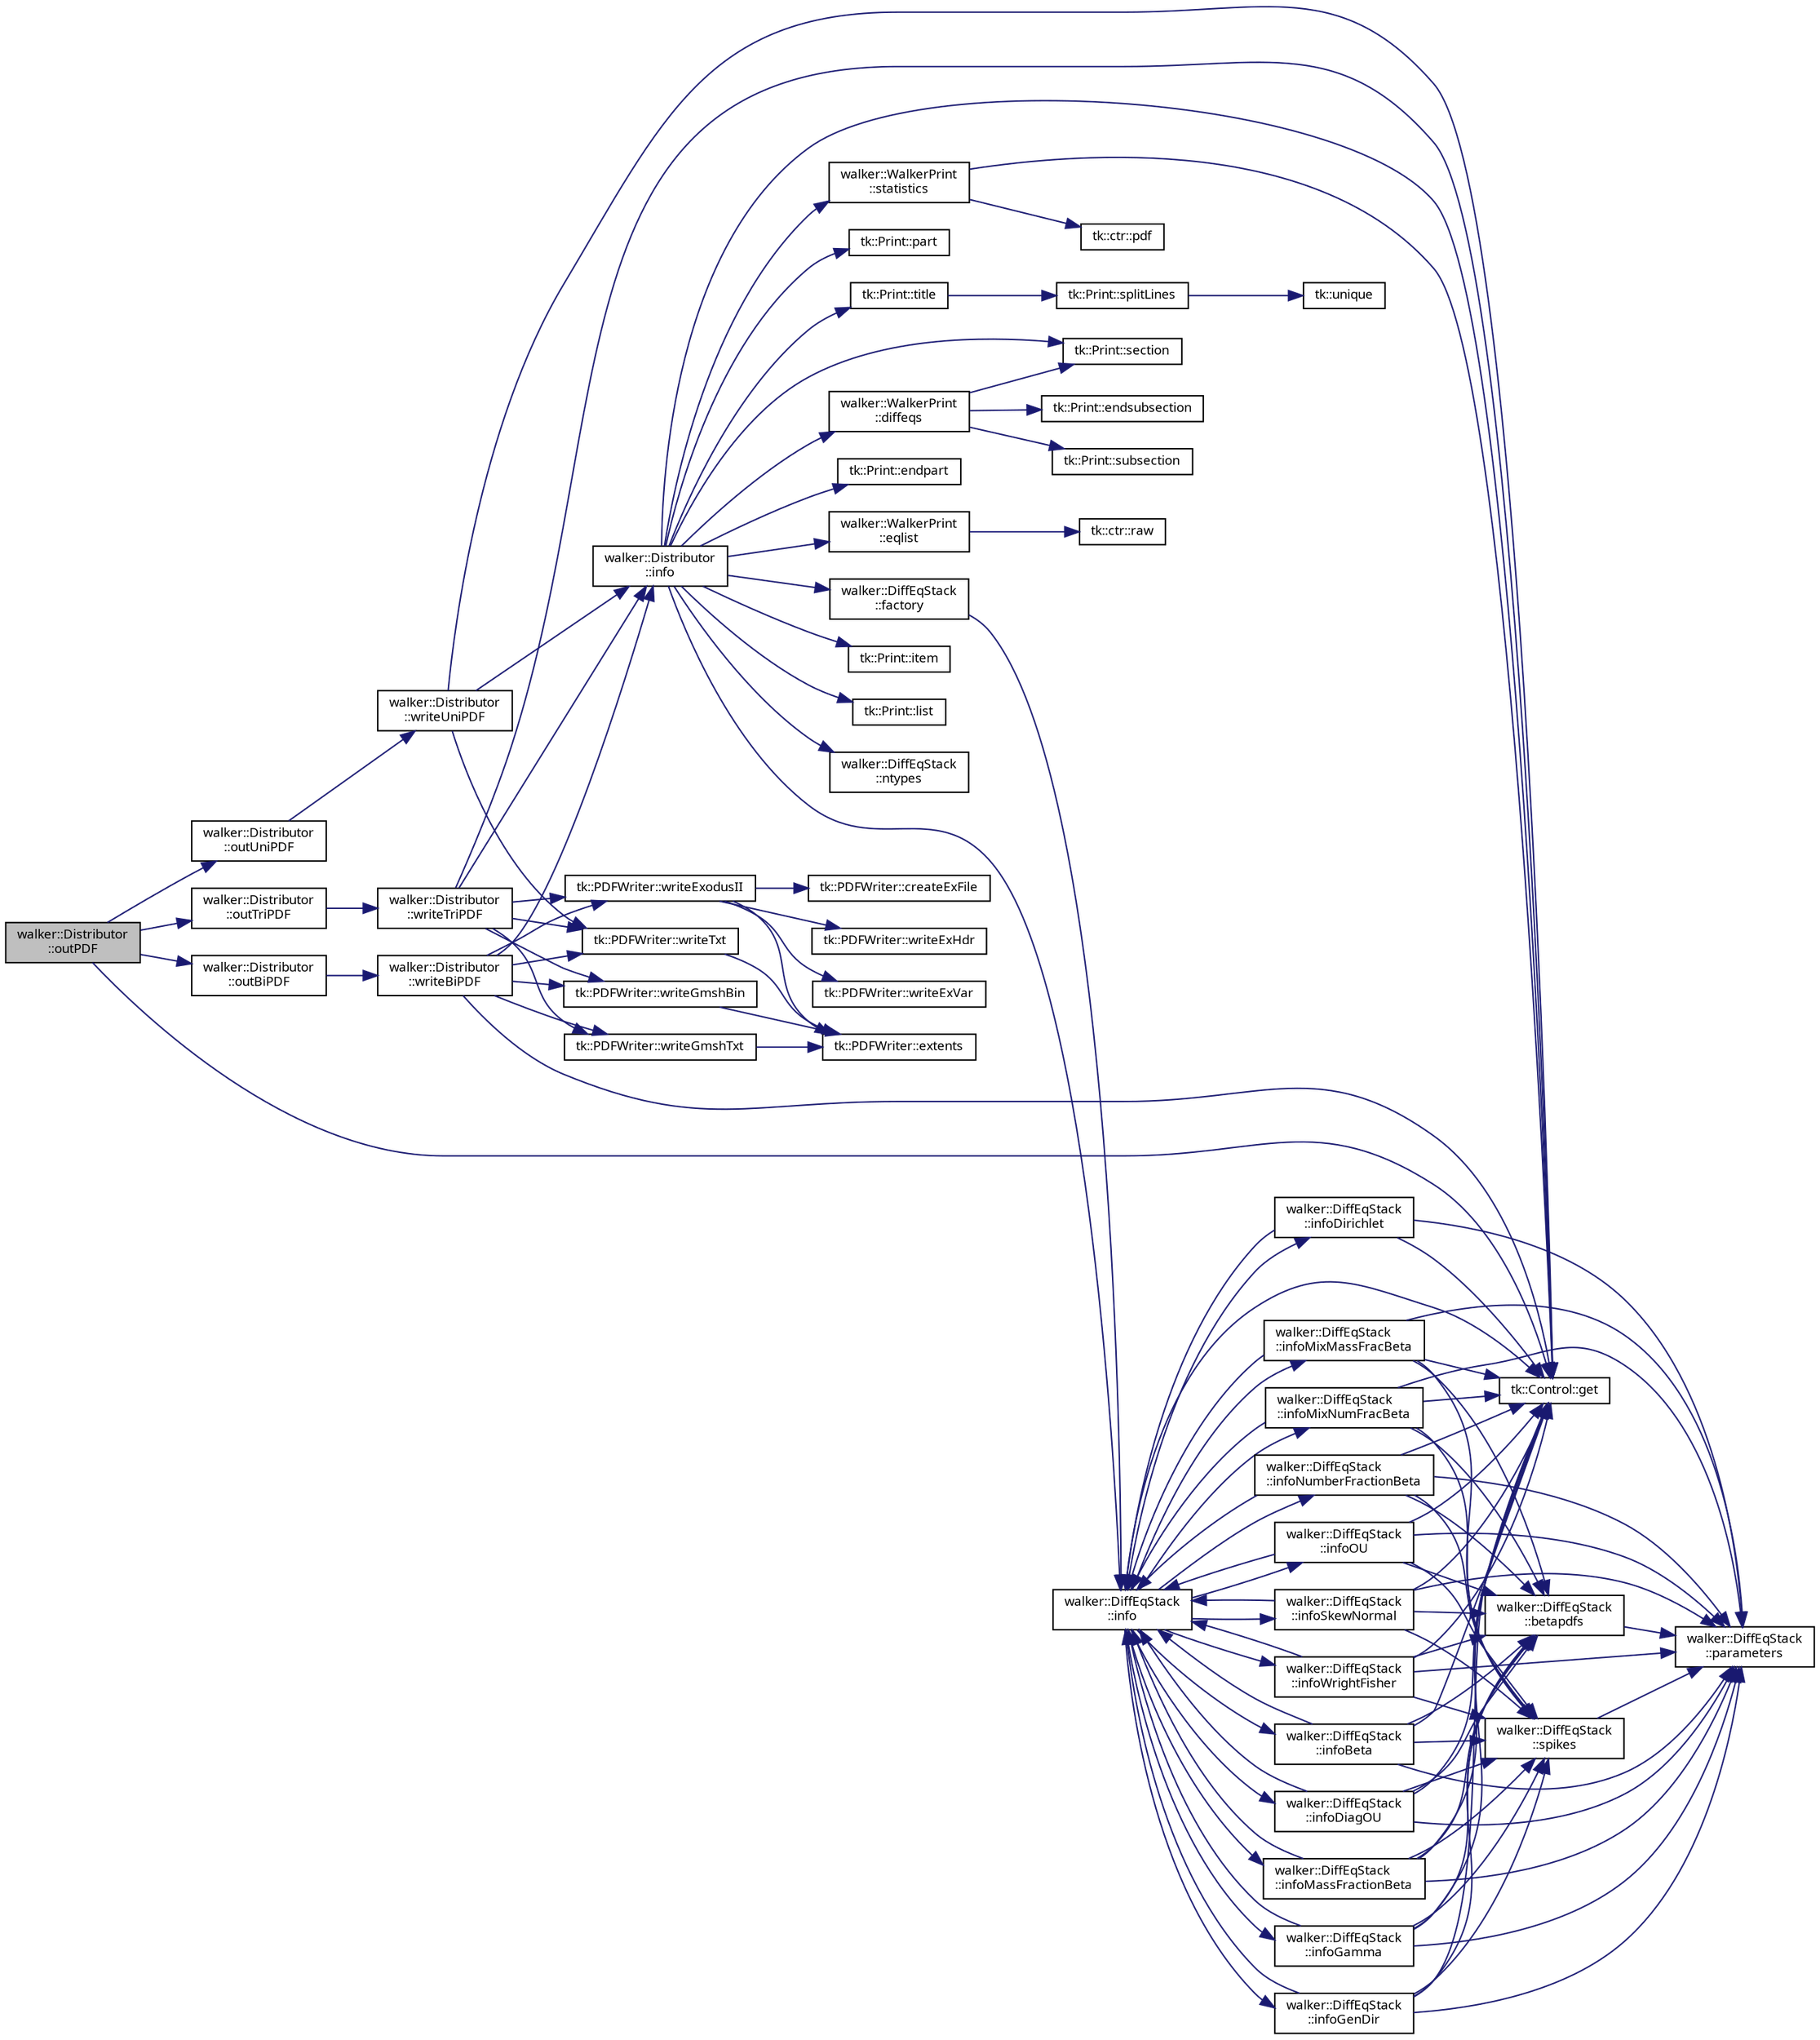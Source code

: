 digraph "walker::Distributor::outPDF"
{
 // INTERACTIVE_SVG=YES
  bgcolor="transparent";
  edge [fontname="sans-serif",fontsize="9",labelfontname="sans-serif",labelfontsize="9"];
  node [fontname="sans-serif",fontsize="9",shape=record];
  rankdir="LR";
  Node1 [label="walker::Distributor\l::outPDF",height=0.2,width=0.4,color="black", fillcolor="grey75", style="filled", fontcolor="black"];
  Node1 -> Node2 [color="midnightblue",fontsize="9",style="solid",fontname="sans-serif"];
  Node2 [label="tk::Control::get",height=0.2,width=0.4,color="black",URL="$classtk_1_1_control.html#a85c14acef1b9de96946fcf2ab7c08721",tooltip="Const-ref accessor to single element at 1st level. "];
  Node1 -> Node3 [color="midnightblue",fontsize="9",style="solid",fontname="sans-serif"];
  Node3 [label="walker::Distributor\l::outBiPDF",height=0.2,width=0.4,color="black",URL="$classwalker_1_1_distributor.html#a2b9669b6e6fa7eaab5c3f9ada3321cdd",tooltip="Output all requested bivariate PDFs to file(s) "];
  Node3 -> Node4 [color="midnightblue",fontsize="9",style="solid",fontname="sans-serif"];
  Node4 [label="walker::Distributor\l::writeBiPDF",height=0.2,width=0.4,color="black",URL="$classwalker_1_1_distributor.html#af2f852e0b52208f1cb8d45a94eab816c",tooltip="Write bivariate PDF to file. "];
  Node4 -> Node5 [color="midnightblue",fontsize="9",style="solid",fontname="sans-serif"];
  Node5 [label="walker::Distributor\l::info",height=0.2,width=0.4,color="black",URL="$classwalker_1_1_distributor.html#a1a69bada8d61915aa3d099ebf086126d",tooltip="Print information at startup. "];
  Node5 -> Node6 [color="midnightblue",fontsize="9",style="solid",fontname="sans-serif"];
  Node6 [label="walker::WalkerPrint\l::diffeqs",height=0.2,width=0.4,color="black",URL="$classwalker_1_1_walker_print.html#ae3e5fef7d58a6954e656780104f1221d",tooltip="Print configuration of a stack of differential equations. "];
  Node6 -> Node7 [color="midnightblue",fontsize="9",style="solid",fontname="sans-serif"];
  Node7 [label="tk::Print::section",height=0.2,width=0.4,color="black",URL="$classtk_1_1_print.html#a5a84d90bea597aaf9544cf21179852d0"];
  Node6 -> Node8 [color="midnightblue",fontsize="9",style="solid",fontname="sans-serif"];
  Node8 [label="tk::Print::subsection",height=0.2,width=0.4,color="black",URL="$classtk_1_1_print.html#a3773083fb6b924c38fb490a1998c58e5"];
  Node6 -> Node9 [color="midnightblue",fontsize="9",style="solid",fontname="sans-serif"];
  Node9 [label="tk::Print::endsubsection",height=0.2,width=0.4,color="black",URL="$classtk_1_1_print.html#ae4b58bc31ef42dbee41b47f2209ace96"];
  Node5 -> Node10 [color="midnightblue",fontsize="9",style="solid",fontname="sans-serif"];
  Node10 [label="tk::Print::endpart",height=0.2,width=0.4,color="black",URL="$classtk_1_1_print.html#aa695f3f76c8f7900138e61ce6ee7df1d"];
  Node5 -> Node11 [color="midnightblue",fontsize="9",style="solid",fontname="sans-serif"];
  Node11 [label="walker::WalkerPrint\l::eqlist",height=0.2,width=0.4,color="black",URL="$classwalker_1_1_walker_print.html#a31030f1113a0eb183d11a3ccee5efa69"];
  Node11 -> Node12 [color="midnightblue",fontsize="9",style="solid",fontname="sans-serif"];
  Node12 [label="tk::ctr::raw",height=0.2,width=0.4,color="black",URL="$namespacetk_1_1ctr.html#af176a3bacd8979ebdb32e7f4cf2c4324"];
  Node5 -> Node13 [color="midnightblue",fontsize="9",style="solid",fontname="sans-serif"];
  Node13 [label="walker::DiffEqStack\l::factory",height=0.2,width=0.4,color="black",URL="$classwalker_1_1_diff_eq_stack.html#a97297b2a1fca409a1d94078fdf91c122",tooltip="Constant accessor to differential equation factory. "];
  Node13 -> Node14 [color="midnightblue",fontsize="9",style="solid",fontname="sans-serif"];
  Node14 [label="walker::DiffEqStack\l::info",height=0.2,width=0.4,color="black",URL="$classwalker_1_1_diff_eq_stack.html#a9559315ca0c5a0c28cedd212a889f53c",tooltip="Return info on selected differential equations. "];
  Node14 -> Node2 [color="midnightblue",fontsize="9",style="solid",fontname="sans-serif"];
  Node14 -> Node15 [color="midnightblue",fontsize="9",style="solid",fontname="sans-serif"];
  Node15 [label="walker::DiffEqStack\l::infoBeta",height=0.2,width=0.4,color="black",URL="$classwalker_1_1_diff_eq_stack.html#a77e7bcaaa3bcf99582d4fa126944c5c5",tooltip="Get information on beta SDE. "];
  Node15 -> Node16 [color="midnightblue",fontsize="9",style="solid",fontname="sans-serif"];
  Node16 [label="walker::DiffEqStack\l::betapdfs",height=0.2,width=0.4,color="black",URL="$classwalker_1_1_diff_eq_stack.html#a32c5e784ecf315c4baa0709b0eb69b83",tooltip="Insert betapdf information (used to specify beta PDFs) into info vector. "];
  Node16 -> Node17 [color="midnightblue",fontsize="9",style="solid",fontname="sans-serif"];
  Node17 [label="walker::DiffEqStack\l::parameters",height=0.2,width=0.4,color="black",URL="$classwalker_1_1_diff_eq_stack.html#aa96cb9d2bfbbfb0b59d2ca11309524ad",tooltip="Convert and return values from vector as string. "];
  Node15 -> Node2 [color="midnightblue",fontsize="9",style="solid",fontname="sans-serif"];
  Node15 -> Node14 [color="midnightblue",fontsize="9",style="solid",fontname="sans-serif"];
  Node15 -> Node17 [color="midnightblue",fontsize="9",style="solid",fontname="sans-serif"];
  Node15 -> Node18 [color="midnightblue",fontsize="9",style="solid",fontname="sans-serif"];
  Node18 [label="walker::DiffEqStack\l::spikes",height=0.2,width=0.4,color="black",URL="$classwalker_1_1_diff_eq_stack.html#ab24098da325e9e4a4f3e47659b63259f",tooltip="Insert spike information (used to specify delta PDFs) into info vector. "];
  Node18 -> Node17 [color="midnightblue",fontsize="9",style="solid",fontname="sans-serif"];
  Node14 -> Node19 [color="midnightblue",fontsize="9",style="solid",fontname="sans-serif"];
  Node19 [label="walker::DiffEqStack\l::infoDiagOU",height=0.2,width=0.4,color="black",URL="$classwalker_1_1_diff_eq_stack.html#a774e7d00fd7b9f8ceca03a9e1a140e41",tooltip="Get information on diagonal Ornstein_Uhlenbeck SDE. "];
  Node19 -> Node16 [color="midnightblue",fontsize="9",style="solid",fontname="sans-serif"];
  Node19 -> Node2 [color="midnightblue",fontsize="9",style="solid",fontname="sans-serif"];
  Node19 -> Node14 [color="midnightblue",fontsize="9",style="solid",fontname="sans-serif"];
  Node19 -> Node17 [color="midnightblue",fontsize="9",style="solid",fontname="sans-serif"];
  Node19 -> Node18 [color="midnightblue",fontsize="9",style="solid",fontname="sans-serif"];
  Node14 -> Node20 [color="midnightblue",fontsize="9",style="solid",fontname="sans-serif"];
  Node20 [label="walker::DiffEqStack\l::infoDirichlet",height=0.2,width=0.4,color="black",URL="$classwalker_1_1_diff_eq_stack.html#a615b8f3217350e693a20c6ba22893340",tooltip="Get information on the Dirichlet SDE. "];
  Node20 -> Node2 [color="midnightblue",fontsize="9",style="solid",fontname="sans-serif"];
  Node20 -> Node14 [color="midnightblue",fontsize="9",style="solid",fontname="sans-serif"];
  Node20 -> Node17 [color="midnightblue",fontsize="9",style="solid",fontname="sans-serif"];
  Node14 -> Node21 [color="midnightblue",fontsize="9",style="solid",fontname="sans-serif"];
  Node21 [label="walker::DiffEqStack\l::infoGamma",height=0.2,width=0.4,color="black",URL="$classwalker_1_1_diff_eq_stack.html#a728d490ad948b446c58522fe0089b84f",tooltip="Get information on Gamma SDE. "];
  Node21 -> Node16 [color="midnightblue",fontsize="9",style="solid",fontname="sans-serif"];
  Node21 -> Node2 [color="midnightblue",fontsize="9",style="solid",fontname="sans-serif"];
  Node21 -> Node14 [color="midnightblue",fontsize="9",style="solid",fontname="sans-serif"];
  Node21 -> Node17 [color="midnightblue",fontsize="9",style="solid",fontname="sans-serif"];
  Node21 -> Node18 [color="midnightblue",fontsize="9",style="solid",fontname="sans-serif"];
  Node14 -> Node22 [color="midnightblue",fontsize="9",style="solid",fontname="sans-serif"];
  Node22 [label="walker::DiffEqStack\l::infoGenDir",height=0.2,width=0.4,color="black",URL="$classwalker_1_1_diff_eq_stack.html#a0d0f0bcdbc080619fbdc4767ad7deb3d",tooltip="Get information on Lochner&#39;s generalized Dirichlet SDE. "];
  Node22 -> Node16 [color="midnightblue",fontsize="9",style="solid",fontname="sans-serif"];
  Node22 -> Node2 [color="midnightblue",fontsize="9",style="solid",fontname="sans-serif"];
  Node22 -> Node14 [color="midnightblue",fontsize="9",style="solid",fontname="sans-serif"];
  Node22 -> Node17 [color="midnightblue",fontsize="9",style="solid",fontname="sans-serif"];
  Node22 -> Node18 [color="midnightblue",fontsize="9",style="solid",fontname="sans-serif"];
  Node14 -> Node23 [color="midnightblue",fontsize="9",style="solid",fontname="sans-serif"];
  Node23 [label="walker::DiffEqStack\l::infoMassFractionBeta",height=0.2,width=0.4,color="black",URL="$classwalker_1_1_diff_eq_stack.html#ade0c68dde82eea30411e2aae98f1b4fa",tooltip="Get information on mass-fraction beta SDE. "];
  Node23 -> Node16 [color="midnightblue",fontsize="9",style="solid",fontname="sans-serif"];
  Node23 -> Node2 [color="midnightblue",fontsize="9",style="solid",fontname="sans-serif"];
  Node23 -> Node14 [color="midnightblue",fontsize="9",style="solid",fontname="sans-serif"];
  Node23 -> Node17 [color="midnightblue",fontsize="9",style="solid",fontname="sans-serif"];
  Node23 -> Node18 [color="midnightblue",fontsize="9",style="solid",fontname="sans-serif"];
  Node14 -> Node24 [color="midnightblue",fontsize="9",style="solid",fontname="sans-serif"];
  Node24 [label="walker::DiffEqStack\l::infoMixMassFracBeta",height=0.2,width=0.4,color="black",URL="$classwalker_1_1_diff_eq_stack.html#acee9d2315e8fc705db3de468d9a6dd13",tooltip="Get information on mix mass-fraction beta SDE. "];
  Node24 -> Node16 [color="midnightblue",fontsize="9",style="solid",fontname="sans-serif"];
  Node24 -> Node2 [color="midnightblue",fontsize="9",style="solid",fontname="sans-serif"];
  Node24 -> Node14 [color="midnightblue",fontsize="9",style="solid",fontname="sans-serif"];
  Node24 -> Node17 [color="midnightblue",fontsize="9",style="solid",fontname="sans-serif"];
  Node24 -> Node18 [color="midnightblue",fontsize="9",style="solid",fontname="sans-serif"];
  Node14 -> Node25 [color="midnightblue",fontsize="9",style="solid",fontname="sans-serif"];
  Node25 [label="walker::DiffEqStack\l::infoMixNumFracBeta",height=0.2,width=0.4,color="black",URL="$classwalker_1_1_diff_eq_stack.html#a2732549f79dd2b18ba932003b99849b7",tooltip="Get information on mix number-fraction beta SDE. "];
  Node25 -> Node16 [color="midnightblue",fontsize="9",style="solid",fontname="sans-serif"];
  Node25 -> Node2 [color="midnightblue",fontsize="9",style="solid",fontname="sans-serif"];
  Node25 -> Node14 [color="midnightblue",fontsize="9",style="solid",fontname="sans-serif"];
  Node25 -> Node17 [color="midnightblue",fontsize="9",style="solid",fontname="sans-serif"];
  Node25 -> Node18 [color="midnightblue",fontsize="9",style="solid",fontname="sans-serif"];
  Node14 -> Node26 [color="midnightblue",fontsize="9",style="solid",fontname="sans-serif"];
  Node26 [label="walker::DiffEqStack\l::infoNumberFractionBeta",height=0.2,width=0.4,color="black",URL="$classwalker_1_1_diff_eq_stack.html#a56bf1686406061b4aa231f9ffe205c87",tooltip="Get information on number-fraction beta SDE. "];
  Node26 -> Node16 [color="midnightblue",fontsize="9",style="solid",fontname="sans-serif"];
  Node26 -> Node2 [color="midnightblue",fontsize="9",style="solid",fontname="sans-serif"];
  Node26 -> Node14 [color="midnightblue",fontsize="9",style="solid",fontname="sans-serif"];
  Node26 -> Node17 [color="midnightblue",fontsize="9",style="solid",fontname="sans-serif"];
  Node26 -> Node18 [color="midnightblue",fontsize="9",style="solid",fontname="sans-serif"];
  Node14 -> Node27 [color="midnightblue",fontsize="9",style="solid",fontname="sans-serif"];
  Node27 [label="walker::DiffEqStack\l::infoOU",height=0.2,width=0.4,color="black",URL="$classwalker_1_1_diff_eq_stack.html#ad1965c2fc4327c8c12cd15eb9a473205",tooltip="Get information on Ornstein_Uhlenbeck SDE. "];
  Node27 -> Node16 [color="midnightblue",fontsize="9",style="solid",fontname="sans-serif"];
  Node27 -> Node2 [color="midnightblue",fontsize="9",style="solid",fontname="sans-serif"];
  Node27 -> Node14 [color="midnightblue",fontsize="9",style="solid",fontname="sans-serif"];
  Node27 -> Node17 [color="midnightblue",fontsize="9",style="solid",fontname="sans-serif"];
  Node27 -> Node18 [color="midnightblue",fontsize="9",style="solid",fontname="sans-serif"];
  Node14 -> Node28 [color="midnightblue",fontsize="9",style="solid",fontname="sans-serif"];
  Node28 [label="walker::DiffEqStack\l::infoSkewNormal",height=0.2,width=0.4,color="black",URL="$classwalker_1_1_diff_eq_stack.html#ae36184e00772bdccf779e8d242f00f1d",tooltip="Get information on skew-normal SDE. "];
  Node28 -> Node16 [color="midnightblue",fontsize="9",style="solid",fontname="sans-serif"];
  Node28 -> Node2 [color="midnightblue",fontsize="9",style="solid",fontname="sans-serif"];
  Node28 -> Node14 [color="midnightblue",fontsize="9",style="solid",fontname="sans-serif"];
  Node28 -> Node17 [color="midnightblue",fontsize="9",style="solid",fontname="sans-serif"];
  Node28 -> Node18 [color="midnightblue",fontsize="9",style="solid",fontname="sans-serif"];
  Node14 -> Node29 [color="midnightblue",fontsize="9",style="solid",fontname="sans-serif"];
  Node29 [label="walker::DiffEqStack\l::infoWrightFisher",height=0.2,width=0.4,color="black",URL="$classwalker_1_1_diff_eq_stack.html#a4564751c0c8230f1ef6a4fab58d87689",tooltip="Get information on Wright-Fisher SDE. "];
  Node29 -> Node16 [color="midnightblue",fontsize="9",style="solid",fontname="sans-serif"];
  Node29 -> Node2 [color="midnightblue",fontsize="9",style="solid",fontname="sans-serif"];
  Node29 -> Node14 [color="midnightblue",fontsize="9",style="solid",fontname="sans-serif"];
  Node29 -> Node17 [color="midnightblue",fontsize="9",style="solid",fontname="sans-serif"];
  Node29 -> Node18 [color="midnightblue",fontsize="9",style="solid",fontname="sans-serif"];
  Node5 -> Node2 [color="midnightblue",fontsize="9",style="solid",fontname="sans-serif"];
  Node5 -> Node14 [color="midnightblue",fontsize="9",style="solid",fontname="sans-serif"];
  Node5 -> Node30 [color="midnightblue",fontsize="9",style="solid",fontname="sans-serif"];
  Node30 [label="tk::Print::item",height=0.2,width=0.4,color="black",URL="$classtk_1_1_print.html#a74b13fb10ac8f28340e1ea91707de612"];
  Node5 -> Node31 [color="midnightblue",fontsize="9",style="solid",fontname="sans-serif"];
  Node31 [label="tk::Print::list",height=0.2,width=0.4,color="black",URL="$classtk_1_1_print.html#a43a25626603b913fc34a18c4027f018c"];
  Node5 -> Node32 [color="midnightblue",fontsize="9",style="solid",fontname="sans-serif"];
  Node32 [label="walker::DiffEqStack\l::ntypes",height=0.2,width=0.4,color="black",URL="$classwalker_1_1_diff_eq_stack.html#a8719b45418a9ca4d24d989e7276f6eab",tooltip="Return number of unique equation types registered. "];
  Node5 -> Node33 [color="midnightblue",fontsize="9",style="solid",fontname="sans-serif"];
  Node33 [label="tk::Print::part",height=0.2,width=0.4,color="black",URL="$classtk_1_1_print.html#a2e0e6ce01453e8080bcdce1837785ef3"];
  Node5 -> Node7 [color="midnightblue",fontsize="9",style="solid",fontname="sans-serif"];
  Node5 -> Node34 [color="midnightblue",fontsize="9",style="solid",fontname="sans-serif"];
  Node34 [label="walker::WalkerPrint\l::statistics",height=0.2,width=0.4,color="black",URL="$classwalker_1_1_walker_print.html#a3fb7ccb32393153da430fc4dd7240083",tooltip="Print statistics and PDFs. "];
  Node34 -> Node2 [color="midnightblue",fontsize="9",style="solid",fontname="sans-serif"];
  Node34 -> Node35 [color="midnightblue",fontsize="9",style="solid",fontname="sans-serif"];
  Node35 [label="tk::ctr::pdf",height=0.2,width=0.4,color="black",URL="$namespacetk_1_1ctr.html#a1ae4f5b7ac9b69c29ce96ee87042e499",tooltip="Function for writing PDF sample space variables to output streams. "];
  Node5 -> Node36 [color="midnightblue",fontsize="9",style="solid",fontname="sans-serif"];
  Node36 [label="tk::Print::title",height=0.2,width=0.4,color="black",URL="$classtk_1_1_print.html#abd458053dc5a97d79bde794c74bac91d"];
  Node36 -> Node37 [color="midnightblue",fontsize="9",style="solid",fontname="sans-serif"];
  Node37 [label="tk::Print::splitLines",height=0.2,width=0.4,color="black",URL="$classtk_1_1_print.html#aa678d6f4f3e8b135769e834e2c3c0cec",tooltip="Clean up whitespaces and format a long string into multiple lines. "];
  Node37 -> Node38 [color="midnightblue",fontsize="9",style="solid",fontname="sans-serif"];
  Node38 [label="tk::unique",height=0.2,width=0.4,color="black",URL="$namespacetk.html#a87af1b002bc711716bd170a714bda211"];
  Node4 -> Node2 [color="midnightblue",fontsize="9",style="solid",fontname="sans-serif"];
  Node4 -> Node39 [color="midnightblue",fontsize="9",style="solid",fontname="sans-serif"];
  Node39 [label="tk::PDFWriter::writeTxt",height=0.2,width=0.4,color="black",URL="$classtk_1_1_p_d_f_writer.html#a1f798f74e0d815b8bc9e409fbc7da85c",tooltip="Write univariate PDF to text file. "];
  Node39 -> Node40 [color="midnightblue",fontsize="9",style="solid",fontname="sans-serif"];
  Node40 [label="tk::PDFWriter::extents",height=0.2,width=0.4,color="black",URL="$classtk_1_1_p_d_f_writer.html#a58e74d6f045704bd1f9c6698e6a779ae",tooltip="Query extents and other metadata of univariate PDF sample space. "];
  Node4 -> Node41 [color="midnightblue",fontsize="9",style="solid",fontname="sans-serif"];
  Node41 [label="tk::PDFWriter::writeGmshTxt",height=0.2,width=0.4,color="black",URL="$classtk_1_1_p_d_f_writer.html#a008d30e8fbef66672f922e507cebe481",tooltip="Write bivariate PDF to gmsh (text) file format. "];
  Node41 -> Node40 [color="midnightblue",fontsize="9",style="solid",fontname="sans-serif"];
  Node4 -> Node42 [color="midnightblue",fontsize="9",style="solid",fontname="sans-serif"];
  Node42 [label="tk::PDFWriter::writeGmshBin",height=0.2,width=0.4,color="black",URL="$classtk_1_1_p_d_f_writer.html#a739e93034fb1c506b1adbb7e57d771a4",tooltip="Write bivariate PDF to gmsh (binary) file format. "];
  Node42 -> Node40 [color="midnightblue",fontsize="9",style="solid",fontname="sans-serif"];
  Node4 -> Node43 [color="midnightblue",fontsize="9",style="solid",fontname="sans-serif"];
  Node43 [label="tk::PDFWriter::writeExodusII",height=0.2,width=0.4,color="black",URL="$classtk_1_1_p_d_f_writer.html#a6af1046645c630f1f169b9c99a82250e",tooltip="Write bivariate PDF to Exodus II file format. "];
  Node43 -> Node44 [color="midnightblue",fontsize="9",style="solid",fontname="sans-serif"];
  Node44 [label="tk::PDFWriter::createExFile",height=0.2,width=0.4,color="black",URL="$classtk_1_1_p_d_f_writer.html#a7743163b6192e4767627137ba2463fe7"];
  Node43 -> Node40 [color="midnightblue",fontsize="9",style="solid",fontname="sans-serif"];
  Node43 -> Node45 [color="midnightblue",fontsize="9",style="solid",fontname="sans-serif"];
  Node45 [label="tk::PDFWriter::writeExHdr",height=0.2,width=0.4,color="black",URL="$classtk_1_1_p_d_f_writer.html#a30df2472b4cb140d9231bbbb28a0679e"];
  Node43 -> Node46 [color="midnightblue",fontsize="9",style="solid",fontname="sans-serif"];
  Node46 [label="tk::PDFWriter::writeExVar",height=0.2,width=0.4,color="black",URL="$classtk_1_1_p_d_f_writer.html#a7be8c9494b06b799f81b0a249567da3f"];
  Node1 -> Node47 [color="midnightblue",fontsize="9",style="solid",fontname="sans-serif"];
  Node47 [label="walker::Distributor\l::outTriPDF",height=0.2,width=0.4,color="black",URL="$classwalker_1_1_distributor.html#a2ee4084a993b0f6122622c191d786908",tooltip="Output all requested trivariate PDFs to file(s) "];
  Node47 -> Node48 [color="midnightblue",fontsize="9",style="solid",fontname="sans-serif"];
  Node48 [label="walker::Distributor\l::writeTriPDF",height=0.2,width=0.4,color="black",URL="$classwalker_1_1_distributor.html#a0d4405085b37764c3879c7647a806bc5",tooltip="Write trivariate PDF to file. "];
  Node48 -> Node5 [color="midnightblue",fontsize="9",style="solid",fontname="sans-serif"];
  Node48 -> Node2 [color="midnightblue",fontsize="9",style="solid",fontname="sans-serif"];
  Node48 -> Node39 [color="midnightblue",fontsize="9",style="solid",fontname="sans-serif"];
  Node48 -> Node41 [color="midnightblue",fontsize="9",style="solid",fontname="sans-serif"];
  Node48 -> Node42 [color="midnightblue",fontsize="9",style="solid",fontname="sans-serif"];
  Node48 -> Node43 [color="midnightblue",fontsize="9",style="solid",fontname="sans-serif"];
  Node1 -> Node49 [color="midnightblue",fontsize="9",style="solid",fontname="sans-serif"];
  Node49 [label="walker::Distributor\l::outUniPDF",height=0.2,width=0.4,color="black",URL="$classwalker_1_1_distributor.html#ad30d576d7c47311525d47064768f45ee",tooltip="Output all requested univariate PDFs to file(s) "];
  Node49 -> Node50 [color="midnightblue",fontsize="9",style="solid",fontname="sans-serif"];
  Node50 [label="walker::Distributor\l::writeUniPDF",height=0.2,width=0.4,color="black",URL="$classwalker_1_1_distributor.html#ac7742e10e597f2ffe2c1382400638ea3",tooltip="Write univariate PDF to file. "];
  Node50 -> Node5 [color="midnightblue",fontsize="9",style="solid",fontname="sans-serif"];
  Node50 -> Node2 [color="midnightblue",fontsize="9",style="solid",fontname="sans-serif"];
  Node50 -> Node39 [color="midnightblue",fontsize="9",style="solid",fontname="sans-serif"];
}
